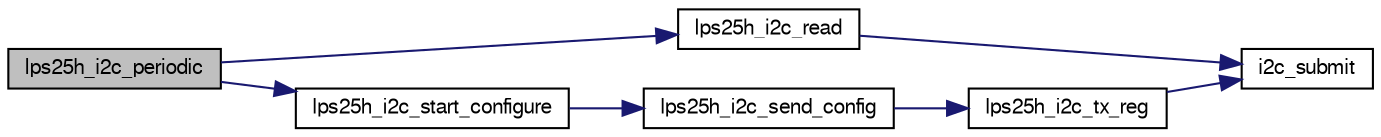 digraph "lps25h_i2c_periodic"
{
  edge [fontname="FreeSans",fontsize="10",labelfontname="FreeSans",labelfontsize="10"];
  node [fontname="FreeSans",fontsize="10",shape=record];
  rankdir="LR";
  Node1 [label="lps25h_i2c_periodic",height=0.2,width=0.4,color="black", fillcolor="grey75", style="filled", fontcolor="black"];
  Node1 -> Node2 [color="midnightblue",fontsize="10",style="solid",fontname="FreeSans"];
  Node2 [label="lps25h_i2c_read",height=0.2,width=0.4,color="black", fillcolor="white", style="filled",URL="$lps25h__i2c_8h.html#aa4736bd7cbe27b3637e53a621b7e640f"];
  Node2 -> Node3 [color="midnightblue",fontsize="10",style="solid",fontname="FreeSans"];
  Node3 [label="i2c_submit",height=0.2,width=0.4,color="black", fillcolor="white", style="filled",URL="$group__i2c.html#ga4eed48e542a9c71b93372f5a38d7e367",tooltip="Submit a I2C transaction. "];
  Node1 -> Node4 [color="midnightblue",fontsize="10",style="solid",fontname="FreeSans"];
  Node4 [label="lps25h_i2c_start_configure",height=0.2,width=0.4,color="black", fillcolor="white", style="filled",URL="$lps25h__i2c_8h.html#a4384ffd790e5267a88536b55f9ed9b06"];
  Node4 -> Node5 [color="midnightblue",fontsize="10",style="solid",fontname="FreeSans"];
  Node5 [label="lps25h_i2c_send_config",height=0.2,width=0.4,color="black", fillcolor="white", style="filled",URL="$lps25h__i2c_8c.html#a0b265155a2e0ae47d154e1c02151f1f1"];
  Node5 -> Node6 [color="midnightblue",fontsize="10",style="solid",fontname="FreeSans"];
  Node6 [label="lps25h_i2c_tx_reg",height=0.2,width=0.4,color="black", fillcolor="white", style="filled",URL="$lps25h__i2c_8c.html#ab3cba2a5e74bcc3df601e45df0089d4c"];
  Node6 -> Node3 [color="midnightblue",fontsize="10",style="solid",fontname="FreeSans"];
}
